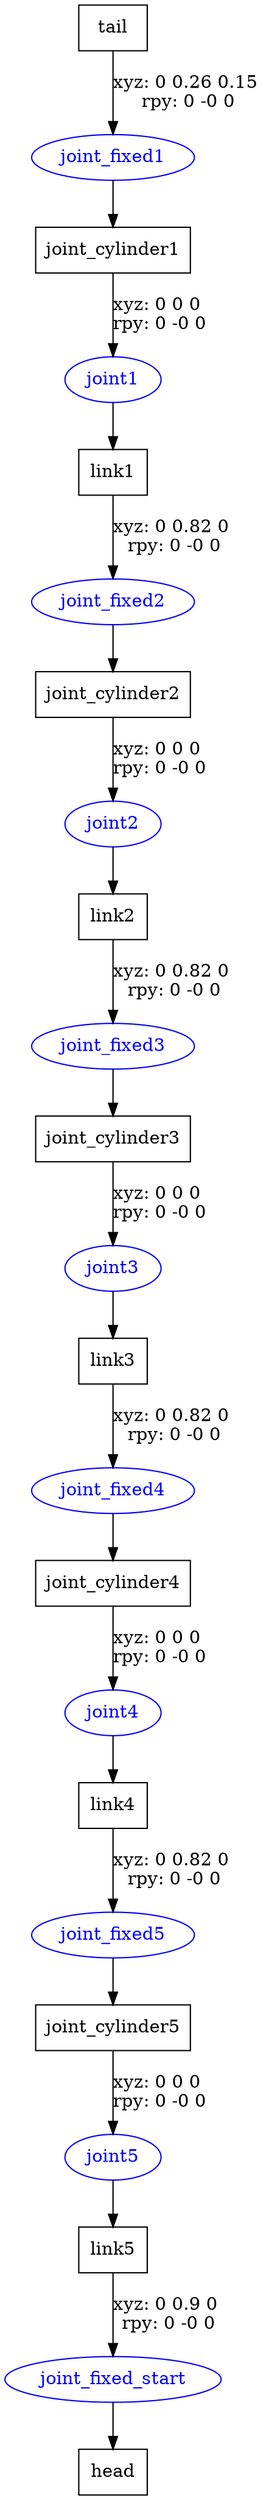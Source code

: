 digraph G {
node [shape=box];
"tail" [label="tail"];
"joint_cylinder1" [label="joint_cylinder1"];
"link1" [label="link1"];
"joint_cylinder2" [label="joint_cylinder2"];
"link2" [label="link2"];
"joint_cylinder3" [label="joint_cylinder3"];
"link3" [label="link3"];
"joint_cylinder4" [label="joint_cylinder4"];
"link4" [label="link4"];
"joint_cylinder5" [label="joint_cylinder5"];
"link5" [label="link5"];
"head" [label="head"];
node [shape=ellipse, color=blue, fontcolor=blue];
"tail" -> "joint_fixed1" [label="xyz: 0 0.26 0.15 \nrpy: 0 -0 0"]
"joint_fixed1" -> "joint_cylinder1"
"joint_cylinder1" -> "joint1" [label="xyz: 0 0 0 \nrpy: 0 -0 0"]
"joint1" -> "link1"
"link1" -> "joint_fixed2" [label="xyz: 0 0.82 0 \nrpy: 0 -0 0"]
"joint_fixed2" -> "joint_cylinder2"
"joint_cylinder2" -> "joint2" [label="xyz: 0 0 0 \nrpy: 0 -0 0"]
"joint2" -> "link2"
"link2" -> "joint_fixed3" [label="xyz: 0 0.82 0 \nrpy: 0 -0 0"]
"joint_fixed3" -> "joint_cylinder3"
"joint_cylinder3" -> "joint3" [label="xyz: 0 0 0 \nrpy: 0 -0 0"]
"joint3" -> "link3"
"link3" -> "joint_fixed4" [label="xyz: 0 0.82 0 \nrpy: 0 -0 0"]
"joint_fixed4" -> "joint_cylinder4"
"joint_cylinder4" -> "joint4" [label="xyz: 0 0 0 \nrpy: 0 -0 0"]
"joint4" -> "link4"
"link4" -> "joint_fixed5" [label="xyz: 0 0.82 0 \nrpy: 0 -0 0"]
"joint_fixed5" -> "joint_cylinder5"
"joint_cylinder5" -> "joint5" [label="xyz: 0 0 0 \nrpy: 0 -0 0"]
"joint5" -> "link5"
"link5" -> "joint_fixed_start" [label="xyz: 0 0.9 0 \nrpy: 0 -0 0"]
"joint_fixed_start" -> "head"
}

